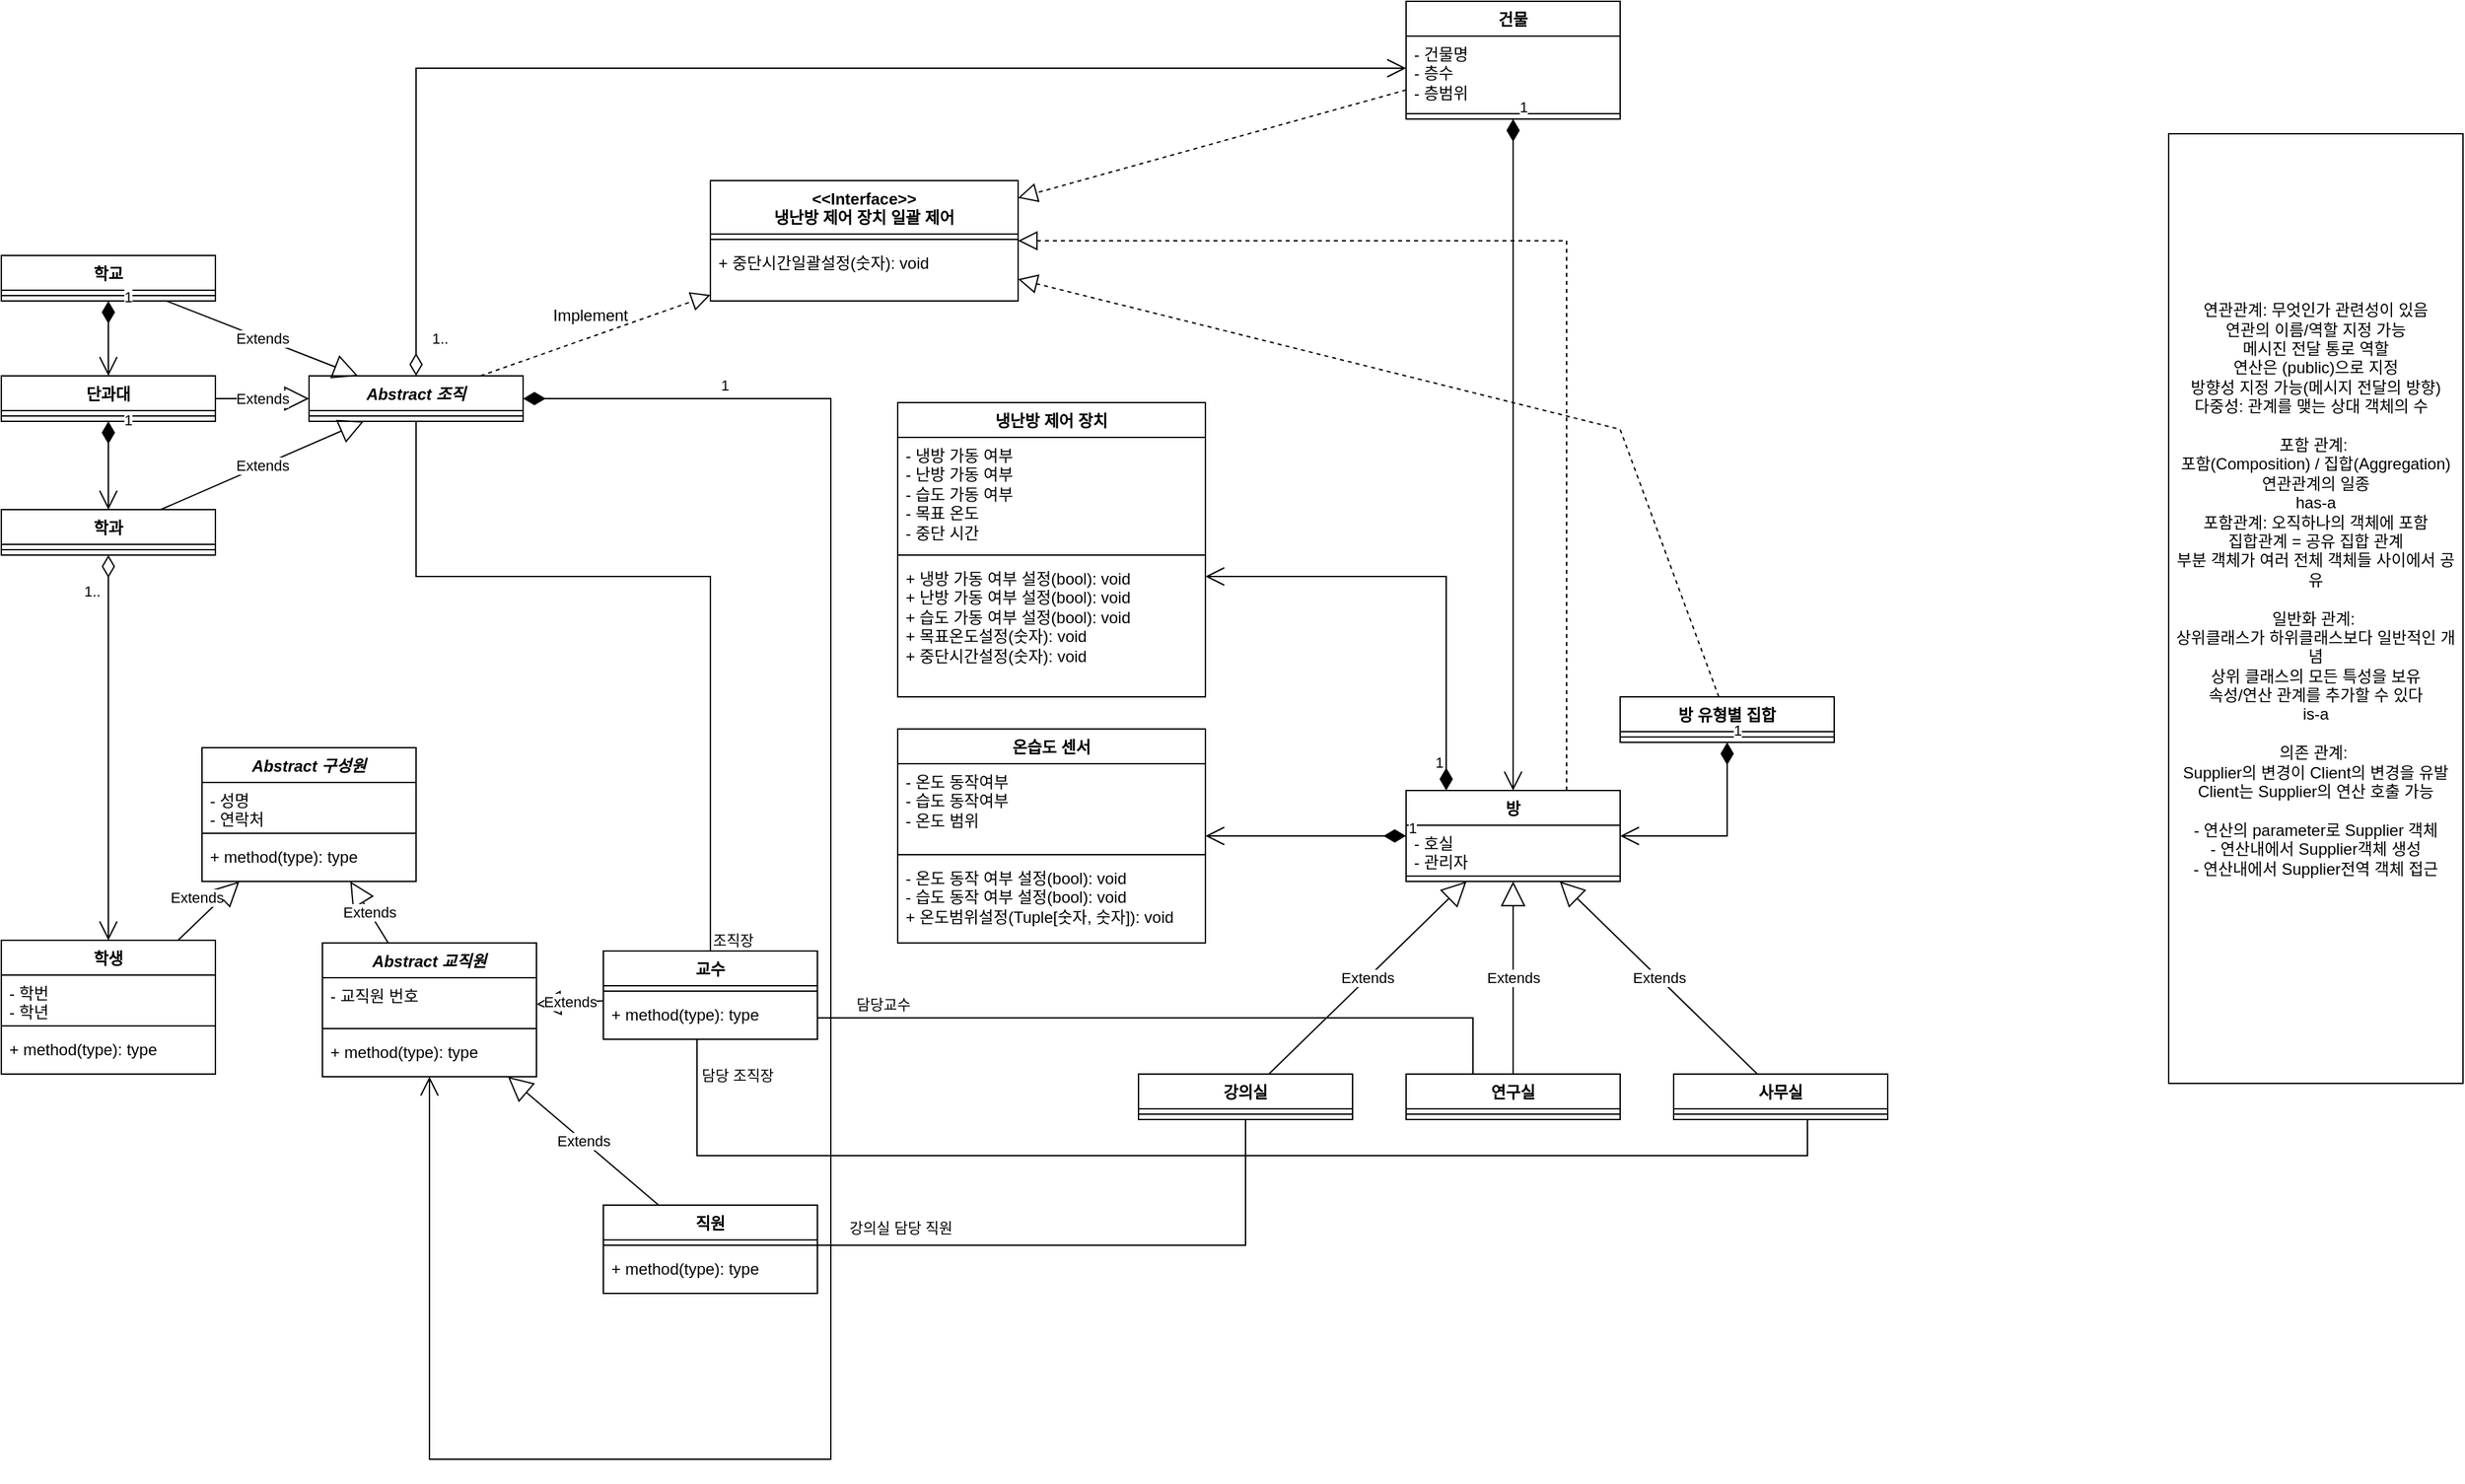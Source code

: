 <mxfile version="24.7.12">
  <diagram id="C5RBs43oDa-KdzZeNtuy" name="Page-1">
    <mxGraphModel dx="3676" dy="2447" grid="1" gridSize="10" guides="1" tooltips="1" connect="1" arrows="1" fold="1" page="1" pageScale="1" pageWidth="827" pageHeight="1169" math="0" shadow="0">
      <root>
        <mxCell id="WIyWlLk6GJQsqaUBKTNV-0" />
        <mxCell id="WIyWlLk6GJQsqaUBKTNV-1" parent="WIyWlLk6GJQsqaUBKTNV-0" />
        <mxCell id="RSaa8mzsgfKORevGykRk-0" value="연관관계: 무엇인가 관련성이 있음&lt;div&gt;연관의 이름/역할 지정 가능&lt;/div&gt;&lt;div&gt;메시진 전달 통로 역할&lt;/div&gt;&lt;div&gt;연산은 (public)으로 지정&lt;/div&gt;&lt;div&gt;방향성 지정 가능(메시지 전달의 방향)&lt;/div&gt;&lt;div&gt;다중성: 관계를 맺는 상대 객체의 수&amp;nbsp;&amp;nbsp;&lt;br&gt;&lt;br&gt;&lt;div&gt;포함 관계:&amp;nbsp;&lt;br&gt;포함(Composition) / 집합(Aggregation)&lt;/div&gt;&lt;div&gt;연관관계의 일종&lt;/div&gt;&lt;div&gt;has-a&lt;/div&gt;&lt;div&gt;포함관계: 오직하나의 객체에 포함&lt;/div&gt;&lt;div&gt;집합관계 = 공유 집합 관계&lt;/div&gt;&lt;div&gt;부분 객체가 여러 전체 객체들 사이에서 공유&lt;/div&gt;&lt;div&gt;&lt;br&gt;&lt;/div&gt;&lt;div&gt;일반화 관계:&amp;nbsp;&lt;/div&gt;&lt;div&gt;상위클래스가 하위클래스보다 일반적인 개념&lt;/div&gt;&lt;div&gt;상위 클래스의 모든 특성을 보유&lt;/div&gt;&lt;div&gt;속성/연산 관계를 추가할 수 있다&lt;/div&gt;&lt;div&gt;is-a&lt;/div&gt;&lt;div&gt;&lt;br&gt;&lt;/div&gt;&lt;div&gt;의존 관계:&amp;nbsp;&lt;/div&gt;&lt;div&gt;Supplier의 변경이 Client의 변경을 유발&lt;/div&gt;&lt;div&gt;Client는 Supplier의 연산 호출 가능&lt;/div&gt;&lt;div&gt;&lt;br&gt;&lt;/div&gt;&lt;div&gt;- 연산의 parameter로 Supplier 객체&lt;/div&gt;&lt;div&gt;- 연산내에서 Supplier객체 생성&lt;/div&gt;&lt;div&gt;- 연산내에서 Supplier전역 객체 접근&lt;/div&gt;&lt;div&gt;&lt;br&gt;&lt;/div&gt;&lt;div&gt;&lt;br&gt;&lt;/div&gt;&lt;/div&gt;" style="rounded=0;whiteSpace=wrap;html=1;" vertex="1" parent="WIyWlLk6GJQsqaUBKTNV-1">
          <mxGeometry x="100" y="39" width="220" height="710" as="geometry" />
        </mxCell>
        <mxCell id="RSaa8mzsgfKORevGykRk-1" value="방" style="swimlane;fontStyle=1;align=center;verticalAlign=top;childLayout=stackLayout;horizontal=1;startSize=26;horizontalStack=0;resizeParent=1;resizeParentMax=0;resizeLast=0;collapsible=1;marginBottom=0;whiteSpace=wrap;html=1;" vertex="1" parent="WIyWlLk6GJQsqaUBKTNV-1">
          <mxGeometry x="-470" y="530" width="160" height="68" as="geometry" />
        </mxCell>
        <mxCell id="RSaa8mzsgfKORevGykRk-2" value="- 호실&lt;br&gt;- 관리자&lt;div&gt;&lt;div&gt;&lt;br&gt;&lt;div&gt;-&lt;/div&gt;&lt;/div&gt;&lt;/div&gt;" style="text;strokeColor=none;fillColor=none;align=left;verticalAlign=top;spacingLeft=4;spacingRight=4;overflow=hidden;rotatable=0;points=[[0,0.5],[1,0.5]];portConstraint=eastwest;whiteSpace=wrap;html=1;" vertex="1" parent="RSaa8mzsgfKORevGykRk-1">
          <mxGeometry y="26" width="160" height="34" as="geometry" />
        </mxCell>
        <mxCell id="RSaa8mzsgfKORevGykRk-3" value="" style="line;strokeWidth=1;fillColor=none;align=left;verticalAlign=middle;spacingTop=-1;spacingLeft=3;spacingRight=3;rotatable=0;labelPosition=right;points=[];portConstraint=eastwest;strokeColor=inherit;" vertex="1" parent="RSaa8mzsgfKORevGykRk-1">
          <mxGeometry y="60" width="160" height="8" as="geometry" />
        </mxCell>
        <mxCell id="RSaa8mzsgfKORevGykRk-6" value="강의실" style="swimlane;fontStyle=1;align=center;verticalAlign=top;childLayout=stackLayout;horizontal=1;startSize=26;horizontalStack=0;resizeParent=1;resizeParentMax=0;resizeLast=0;collapsible=1;marginBottom=0;whiteSpace=wrap;html=1;" vertex="1" parent="WIyWlLk6GJQsqaUBKTNV-1">
          <mxGeometry x="-670" y="742" width="160" height="34" as="geometry" />
        </mxCell>
        <mxCell id="RSaa8mzsgfKORevGykRk-8" value="" style="line;strokeWidth=1;fillColor=none;align=left;verticalAlign=middle;spacingTop=-1;spacingLeft=3;spacingRight=3;rotatable=0;labelPosition=right;points=[];portConstraint=eastwest;strokeColor=inherit;" vertex="1" parent="RSaa8mzsgfKORevGykRk-6">
          <mxGeometry y="26" width="160" height="8" as="geometry" />
        </mxCell>
        <mxCell id="RSaa8mzsgfKORevGykRk-10" value="연구실" style="swimlane;fontStyle=1;align=center;verticalAlign=top;childLayout=stackLayout;horizontal=1;startSize=26;horizontalStack=0;resizeParent=1;resizeParentMax=0;resizeLast=0;collapsible=1;marginBottom=0;whiteSpace=wrap;html=1;" vertex="1" parent="WIyWlLk6GJQsqaUBKTNV-1">
          <mxGeometry x="-470" y="742" width="160" height="34" as="geometry" />
        </mxCell>
        <mxCell id="RSaa8mzsgfKORevGykRk-12" value="" style="line;strokeWidth=1;fillColor=none;align=left;verticalAlign=middle;spacingTop=-1;spacingLeft=3;spacingRight=3;rotatable=0;labelPosition=right;points=[];portConstraint=eastwest;strokeColor=inherit;" vertex="1" parent="RSaa8mzsgfKORevGykRk-10">
          <mxGeometry y="26" width="160" height="8" as="geometry" />
        </mxCell>
        <mxCell id="RSaa8mzsgfKORevGykRk-14" value="사무실" style="swimlane;fontStyle=1;align=center;verticalAlign=top;childLayout=stackLayout;horizontal=1;startSize=26;horizontalStack=0;resizeParent=1;resizeParentMax=0;resizeLast=0;collapsible=1;marginBottom=0;whiteSpace=wrap;html=1;" vertex="1" parent="WIyWlLk6GJQsqaUBKTNV-1">
          <mxGeometry x="-270" y="742" width="160" height="34" as="geometry" />
        </mxCell>
        <mxCell id="RSaa8mzsgfKORevGykRk-16" value="" style="line;strokeWidth=1;fillColor=none;align=left;verticalAlign=middle;spacingTop=-1;spacingLeft=3;spacingRight=3;rotatable=0;labelPosition=right;points=[];portConstraint=eastwest;strokeColor=inherit;" vertex="1" parent="RSaa8mzsgfKORevGykRk-14">
          <mxGeometry y="26" width="160" height="8" as="geometry" />
        </mxCell>
        <mxCell id="RSaa8mzsgfKORevGykRk-19" value="Extends" style="endArrow=block;endSize=16;endFill=0;html=1;rounded=0;" edge="1" parent="WIyWlLk6GJQsqaUBKTNV-1" source="RSaa8mzsgfKORevGykRk-6" target="RSaa8mzsgfKORevGykRk-1">
          <mxGeometry width="160" relative="1" as="geometry">
            <mxPoint x="-390" y="802" as="sourcePoint" />
            <mxPoint x="-230" y="802" as="targetPoint" />
          </mxGeometry>
        </mxCell>
        <mxCell id="RSaa8mzsgfKORevGykRk-20" value="Extends" style="endArrow=block;endSize=16;endFill=0;html=1;rounded=0;" edge="1" parent="WIyWlLk6GJQsqaUBKTNV-1" source="RSaa8mzsgfKORevGykRk-10" target="RSaa8mzsgfKORevGykRk-1">
          <mxGeometry width="160" relative="1" as="geometry">
            <mxPoint x="-533" y="752" as="sourcePoint" />
            <mxPoint x="-310" y="682" as="targetPoint" />
          </mxGeometry>
        </mxCell>
        <mxCell id="RSaa8mzsgfKORevGykRk-21" value="Extends" style="endArrow=block;endSize=16;endFill=0;html=1;rounded=0;" edge="1" parent="WIyWlLk6GJQsqaUBKTNV-1" source="RSaa8mzsgfKORevGykRk-14" target="RSaa8mzsgfKORevGykRk-1">
          <mxGeometry width="160" relative="1" as="geometry">
            <mxPoint x="-230" y="742" as="sourcePoint" />
            <mxPoint x="-230" y="630" as="targetPoint" />
          </mxGeometry>
        </mxCell>
        <mxCell id="RSaa8mzsgfKORevGykRk-22" value="&lt;i&gt;Abstract 조직&lt;/i&gt;" style="swimlane;fontStyle=1;align=center;verticalAlign=top;childLayout=stackLayout;horizontal=1;startSize=26;horizontalStack=0;resizeParent=1;resizeParentMax=0;resizeLast=0;collapsible=1;marginBottom=0;whiteSpace=wrap;html=1;" vertex="1" parent="WIyWlLk6GJQsqaUBKTNV-1">
          <mxGeometry x="-1290" y="220" width="160" height="34" as="geometry" />
        </mxCell>
        <mxCell id="RSaa8mzsgfKORevGykRk-24" value="" style="line;strokeWidth=1;fillColor=none;align=left;verticalAlign=middle;spacingTop=-1;spacingLeft=3;spacingRight=3;rotatable=0;labelPosition=right;points=[];portConstraint=eastwest;strokeColor=inherit;" vertex="1" parent="RSaa8mzsgfKORevGykRk-22">
          <mxGeometry y="26" width="160" height="8" as="geometry" />
        </mxCell>
        <mxCell id="RSaa8mzsgfKORevGykRk-26" value="학교" style="swimlane;fontStyle=1;align=center;verticalAlign=top;childLayout=stackLayout;horizontal=1;startSize=26;horizontalStack=0;resizeParent=1;resizeParentMax=0;resizeLast=0;collapsible=1;marginBottom=0;whiteSpace=wrap;html=1;" vertex="1" parent="WIyWlLk6GJQsqaUBKTNV-1">
          <mxGeometry x="-1520" y="130" width="160" height="34" as="geometry" />
        </mxCell>
        <mxCell id="RSaa8mzsgfKORevGykRk-28" value="" style="line;strokeWidth=1;fillColor=none;align=left;verticalAlign=middle;spacingTop=-1;spacingLeft=3;spacingRight=3;rotatable=0;labelPosition=right;points=[];portConstraint=eastwest;strokeColor=inherit;" vertex="1" parent="RSaa8mzsgfKORevGykRk-26">
          <mxGeometry y="26" width="160" height="8" as="geometry" />
        </mxCell>
        <mxCell id="RSaa8mzsgfKORevGykRk-30" value="단과대" style="swimlane;fontStyle=1;align=center;verticalAlign=top;childLayout=stackLayout;horizontal=1;startSize=26;horizontalStack=0;resizeParent=1;resizeParentMax=0;resizeLast=0;collapsible=1;marginBottom=0;whiteSpace=wrap;html=1;" vertex="1" parent="WIyWlLk6GJQsqaUBKTNV-1">
          <mxGeometry x="-1520" y="220" width="160" height="34" as="geometry" />
        </mxCell>
        <mxCell id="RSaa8mzsgfKORevGykRk-32" value="" style="line;strokeWidth=1;fillColor=none;align=left;verticalAlign=middle;spacingTop=-1;spacingLeft=3;spacingRight=3;rotatable=0;labelPosition=right;points=[];portConstraint=eastwest;strokeColor=inherit;" vertex="1" parent="RSaa8mzsgfKORevGykRk-30">
          <mxGeometry y="26" width="160" height="8" as="geometry" />
        </mxCell>
        <mxCell id="RSaa8mzsgfKORevGykRk-35" value="Extends" style="endArrow=block;endSize=16;endFill=0;html=1;rounded=0;" edge="1" source="RSaa8mzsgfKORevGykRk-36" parent="WIyWlLk6GJQsqaUBKTNV-1" target="RSaa8mzsgfKORevGykRk-22">
          <mxGeometry width="160" relative="1" as="geometry">
            <mxPoint x="-1294" y="732" as="sourcePoint" />
            <mxPoint x="-1440" y="500" as="targetPoint" />
            <mxPoint as="offset" />
          </mxGeometry>
        </mxCell>
        <mxCell id="RSaa8mzsgfKORevGykRk-36" value="학과" style="swimlane;fontStyle=1;align=center;verticalAlign=top;childLayout=stackLayout;horizontal=1;startSize=26;horizontalStack=0;resizeParent=1;resizeParentMax=0;resizeLast=0;collapsible=1;marginBottom=0;whiteSpace=wrap;html=1;" vertex="1" parent="WIyWlLk6GJQsqaUBKTNV-1">
          <mxGeometry x="-1520" y="320" width="160" height="34" as="geometry" />
        </mxCell>
        <mxCell id="RSaa8mzsgfKORevGykRk-38" value="" style="line;strokeWidth=1;fillColor=none;align=left;verticalAlign=middle;spacingTop=-1;spacingLeft=3;spacingRight=3;rotatable=0;labelPosition=right;points=[];portConstraint=eastwest;strokeColor=inherit;" vertex="1" parent="RSaa8mzsgfKORevGykRk-36">
          <mxGeometry y="26" width="160" height="8" as="geometry" />
        </mxCell>
        <mxCell id="RSaa8mzsgfKORevGykRk-40" value="Extends" style="endArrow=block;endSize=16;endFill=0;html=1;rounded=0;" edge="1" parent="WIyWlLk6GJQsqaUBKTNV-1" source="RSaa8mzsgfKORevGykRk-30" target="RSaa8mzsgfKORevGykRk-22">
          <mxGeometry width="160" relative="1" as="geometry">
            <mxPoint x="-1439.92" y="578" as="sourcePoint" />
            <mxPoint x="-1261.92" y="330" as="targetPoint" />
            <mxPoint as="offset" />
          </mxGeometry>
        </mxCell>
        <mxCell id="RSaa8mzsgfKORevGykRk-41" value="Extends" style="endArrow=block;endSize=16;endFill=0;html=1;rounded=0;" edge="1" parent="WIyWlLk6GJQsqaUBKTNV-1" source="RSaa8mzsgfKORevGykRk-26" target="RSaa8mzsgfKORevGykRk-22">
          <mxGeometry width="160" relative="1" as="geometry">
            <mxPoint x="-1366" y="298" as="sourcePoint" />
            <mxPoint x="-1264" y="230" as="targetPoint" />
            <mxPoint as="offset" />
          </mxGeometry>
        </mxCell>
        <mxCell id="RSaa8mzsgfKORevGykRk-42" value="1" style="endArrow=open;html=1;endSize=12;startArrow=diamondThin;startSize=14;startFill=1;edgeStyle=orthogonalEdgeStyle;align=left;verticalAlign=bottom;rounded=0;" edge="1" parent="WIyWlLk6GJQsqaUBKTNV-1" source="RSaa8mzsgfKORevGykRk-26" target="RSaa8mzsgfKORevGykRk-30">
          <mxGeometry x="-0.778" y="10" relative="1" as="geometry">
            <mxPoint x="-1270" y="510" as="sourcePoint" />
            <mxPoint x="-1110" y="510" as="targetPoint" />
            <mxPoint as="offset" />
          </mxGeometry>
        </mxCell>
        <mxCell id="RSaa8mzsgfKORevGykRk-44" value="1" style="endArrow=open;html=1;endSize=12;startArrow=diamondThin;startSize=14;startFill=1;edgeStyle=orthogonalEdgeStyle;align=left;verticalAlign=bottom;rounded=0;" edge="1" parent="WIyWlLk6GJQsqaUBKTNV-1" source="RSaa8mzsgfKORevGykRk-30" target="RSaa8mzsgfKORevGykRk-36">
          <mxGeometry x="-0.753" y="10" relative="1" as="geometry">
            <mxPoint x="-1440" y="500" as="sourcePoint" />
            <mxPoint x="-1440" y="578" as="targetPoint" />
            <mxPoint as="offset" />
          </mxGeometry>
        </mxCell>
        <mxCell id="RSaa8mzsgfKORevGykRk-45" value="&lt;i&gt;Abstract 구성원&lt;/i&gt;" style="swimlane;fontStyle=1;align=center;verticalAlign=top;childLayout=stackLayout;horizontal=1;startSize=26;horizontalStack=0;resizeParent=1;resizeParentMax=0;resizeLast=0;collapsible=1;marginBottom=0;whiteSpace=wrap;html=1;" vertex="1" parent="WIyWlLk6GJQsqaUBKTNV-1">
          <mxGeometry x="-1370" y="498" width="160" height="100" as="geometry" />
        </mxCell>
        <mxCell id="RSaa8mzsgfKORevGykRk-46" value="- 성명&lt;div&gt;- 연락처&lt;/div&gt;" style="text;strokeColor=none;fillColor=none;align=left;verticalAlign=top;spacingLeft=4;spacingRight=4;overflow=hidden;rotatable=0;points=[[0,0.5],[1,0.5]];portConstraint=eastwest;whiteSpace=wrap;html=1;" vertex="1" parent="RSaa8mzsgfKORevGykRk-45">
          <mxGeometry y="26" width="160" height="34" as="geometry" />
        </mxCell>
        <mxCell id="RSaa8mzsgfKORevGykRk-47" value="" style="line;strokeWidth=1;fillColor=none;align=left;verticalAlign=middle;spacingTop=-1;spacingLeft=3;spacingRight=3;rotatable=0;labelPosition=right;points=[];portConstraint=eastwest;strokeColor=inherit;" vertex="1" parent="RSaa8mzsgfKORevGykRk-45">
          <mxGeometry y="60" width="160" height="8" as="geometry" />
        </mxCell>
        <mxCell id="RSaa8mzsgfKORevGykRk-48" value="+ method(type): type" style="text;strokeColor=none;fillColor=none;align=left;verticalAlign=top;spacingLeft=4;spacingRight=4;overflow=hidden;rotatable=0;points=[[0,0.5],[1,0.5]];portConstraint=eastwest;whiteSpace=wrap;html=1;" vertex="1" parent="RSaa8mzsgfKORevGykRk-45">
          <mxGeometry y="68" width="160" height="32" as="geometry" />
        </mxCell>
        <mxCell id="RSaa8mzsgfKORevGykRk-49" value="학생" style="swimlane;fontStyle=1;align=center;verticalAlign=top;childLayout=stackLayout;horizontal=1;startSize=26;horizontalStack=0;resizeParent=1;resizeParentMax=0;resizeLast=0;collapsible=1;marginBottom=0;whiteSpace=wrap;html=1;" vertex="1" parent="WIyWlLk6GJQsqaUBKTNV-1">
          <mxGeometry x="-1520" y="642" width="160" height="100" as="geometry" />
        </mxCell>
        <mxCell id="RSaa8mzsgfKORevGykRk-50" value="- 학번&lt;br&gt;- 학년&lt;div&gt;&lt;div&gt;&lt;br&gt;&lt;div&gt;-&lt;/div&gt;&lt;/div&gt;&lt;/div&gt;" style="text;strokeColor=none;fillColor=none;align=left;verticalAlign=top;spacingLeft=4;spacingRight=4;overflow=hidden;rotatable=0;points=[[0,0.5],[1,0.5]];portConstraint=eastwest;whiteSpace=wrap;html=1;" vertex="1" parent="RSaa8mzsgfKORevGykRk-49">
          <mxGeometry y="26" width="160" height="34" as="geometry" />
        </mxCell>
        <mxCell id="RSaa8mzsgfKORevGykRk-51" value="" style="line;strokeWidth=1;fillColor=none;align=left;verticalAlign=middle;spacingTop=-1;spacingLeft=3;spacingRight=3;rotatable=0;labelPosition=right;points=[];portConstraint=eastwest;strokeColor=inherit;" vertex="1" parent="RSaa8mzsgfKORevGykRk-49">
          <mxGeometry y="60" width="160" height="8" as="geometry" />
        </mxCell>
        <mxCell id="RSaa8mzsgfKORevGykRk-52" value="+ method(type): type" style="text;strokeColor=none;fillColor=none;align=left;verticalAlign=top;spacingLeft=4;spacingRight=4;overflow=hidden;rotatable=0;points=[[0,0.5],[1,0.5]];portConstraint=eastwest;whiteSpace=wrap;html=1;" vertex="1" parent="RSaa8mzsgfKORevGykRk-49">
          <mxGeometry y="68" width="160" height="32" as="geometry" />
        </mxCell>
        <mxCell id="RSaa8mzsgfKORevGykRk-53" value="&lt;i&gt;Abstract 교직원&lt;/i&gt;" style="swimlane;fontStyle=1;align=center;verticalAlign=top;childLayout=stackLayout;horizontal=1;startSize=26;horizontalStack=0;resizeParent=1;resizeParentMax=0;resizeLast=0;collapsible=1;marginBottom=0;whiteSpace=wrap;html=1;" vertex="1" parent="WIyWlLk6GJQsqaUBKTNV-1">
          <mxGeometry x="-1280" y="644" width="160" height="100" as="geometry" />
        </mxCell>
        <mxCell id="RSaa8mzsgfKORevGykRk-54" value="- 교직원 번호" style="text;strokeColor=none;fillColor=none;align=left;verticalAlign=top;spacingLeft=4;spacingRight=4;overflow=hidden;rotatable=0;points=[[0,0.5],[1,0.5]];portConstraint=eastwest;whiteSpace=wrap;html=1;" vertex="1" parent="RSaa8mzsgfKORevGykRk-53">
          <mxGeometry y="26" width="160" height="34" as="geometry" />
        </mxCell>
        <mxCell id="RSaa8mzsgfKORevGykRk-55" value="" style="line;strokeWidth=1;fillColor=none;align=left;verticalAlign=middle;spacingTop=-1;spacingLeft=3;spacingRight=3;rotatable=0;labelPosition=right;points=[];portConstraint=eastwest;strokeColor=inherit;" vertex="1" parent="RSaa8mzsgfKORevGykRk-53">
          <mxGeometry y="60" width="160" height="8" as="geometry" />
        </mxCell>
        <mxCell id="RSaa8mzsgfKORevGykRk-56" value="+ method(type): type" style="text;strokeColor=none;fillColor=none;align=left;verticalAlign=top;spacingLeft=4;spacingRight=4;overflow=hidden;rotatable=0;points=[[0,0.5],[1,0.5]];portConstraint=eastwest;whiteSpace=wrap;html=1;" vertex="1" parent="RSaa8mzsgfKORevGykRk-53">
          <mxGeometry y="68" width="160" height="32" as="geometry" />
        </mxCell>
        <mxCell id="RSaa8mzsgfKORevGykRk-57" value="Extends" style="endArrow=block;endSize=16;endFill=0;html=1;rounded=0;" edge="1" source="RSaa8mzsgfKORevGykRk-64" target="RSaa8mzsgfKORevGykRk-53" parent="WIyWlLk6GJQsqaUBKTNV-1">
          <mxGeometry width="160" relative="1" as="geometry">
            <mxPoint x="-1200" y="882.859" as="sourcePoint" />
            <mxPoint x="-1080" y="870.001" as="targetPoint" />
            <mxPoint as="offset" />
          </mxGeometry>
        </mxCell>
        <mxCell id="RSaa8mzsgfKORevGykRk-58" value="Extends" style="endArrow=block;endSize=16;endFill=0;html=1;rounded=0;" edge="1" source="RSaa8mzsgfKORevGykRk-49" target="RSaa8mzsgfKORevGykRk-45" parent="WIyWlLk6GJQsqaUBKTNV-1">
          <mxGeometry x="0.014" y="13" width="160" relative="1" as="geometry">
            <mxPoint x="-1176" y="798" as="sourcePoint" />
            <mxPoint x="-1074" y="730" as="targetPoint" />
            <Array as="points" />
            <mxPoint as="offset" />
          </mxGeometry>
        </mxCell>
        <mxCell id="RSaa8mzsgfKORevGykRk-60" value="교수" style="swimlane;fontStyle=1;align=center;verticalAlign=top;childLayout=stackLayout;horizontal=1;startSize=26;horizontalStack=0;resizeParent=1;resizeParentMax=0;resizeLast=0;collapsible=1;marginBottom=0;whiteSpace=wrap;html=1;" vertex="1" parent="WIyWlLk6GJQsqaUBKTNV-1">
          <mxGeometry x="-1070" y="650" width="160" height="66" as="geometry" />
        </mxCell>
        <mxCell id="RSaa8mzsgfKORevGykRk-62" value="" style="line;strokeWidth=1;fillColor=none;align=left;verticalAlign=middle;spacingTop=-1;spacingLeft=3;spacingRight=3;rotatable=0;labelPosition=right;points=[];portConstraint=eastwest;strokeColor=inherit;" vertex="1" parent="RSaa8mzsgfKORevGykRk-60">
          <mxGeometry y="26" width="160" height="8" as="geometry" />
        </mxCell>
        <mxCell id="RSaa8mzsgfKORevGykRk-63" value="+ method(type): type" style="text;strokeColor=none;fillColor=none;align=left;verticalAlign=top;spacingLeft=4;spacingRight=4;overflow=hidden;rotatable=0;points=[[0,0.5],[1,0.5]];portConstraint=eastwest;whiteSpace=wrap;html=1;" vertex="1" parent="RSaa8mzsgfKORevGykRk-60">
          <mxGeometry y="34" width="160" height="32" as="geometry" />
        </mxCell>
        <mxCell id="RSaa8mzsgfKORevGykRk-64" value="직원" style="swimlane;fontStyle=1;align=center;verticalAlign=top;childLayout=stackLayout;horizontal=1;startSize=26;horizontalStack=0;resizeParent=1;resizeParentMax=0;resizeLast=0;collapsible=1;marginBottom=0;whiteSpace=wrap;html=1;" vertex="1" parent="WIyWlLk6GJQsqaUBKTNV-1">
          <mxGeometry x="-1070" y="840" width="160" height="66" as="geometry" />
        </mxCell>
        <mxCell id="RSaa8mzsgfKORevGykRk-66" value="" style="line;strokeWidth=1;fillColor=none;align=left;verticalAlign=middle;spacingTop=-1;spacingLeft=3;spacingRight=3;rotatable=0;labelPosition=right;points=[];portConstraint=eastwest;strokeColor=inherit;" vertex="1" parent="RSaa8mzsgfKORevGykRk-64">
          <mxGeometry y="26" width="160" height="8" as="geometry" />
        </mxCell>
        <mxCell id="RSaa8mzsgfKORevGykRk-67" value="+ method(type): type" style="text;strokeColor=none;fillColor=none;align=left;verticalAlign=top;spacingLeft=4;spacingRight=4;overflow=hidden;rotatable=0;points=[[0,0.5],[1,0.5]];portConstraint=eastwest;whiteSpace=wrap;html=1;" vertex="1" parent="RSaa8mzsgfKORevGykRk-64">
          <mxGeometry y="34" width="160" height="32" as="geometry" />
        </mxCell>
        <mxCell id="RSaa8mzsgfKORevGykRk-68" value="Extends" style="endArrow=block;endSize=16;endFill=0;html=1;rounded=0;" edge="1" parent="WIyWlLk6GJQsqaUBKTNV-1" source="RSaa8mzsgfKORevGykRk-60" target="RSaa8mzsgfKORevGykRk-53">
          <mxGeometry width="160" relative="1" as="geometry">
            <mxPoint x="-1344.5" y="920" as="sourcePoint" />
            <mxPoint x="-1389.5" y="860" as="targetPoint" />
            <mxPoint as="offset" />
          </mxGeometry>
        </mxCell>
        <mxCell id="RSaa8mzsgfKORevGykRk-69" value="Extends" style="endArrow=block;endSize=16;endFill=0;html=1;rounded=0;" edge="1" parent="WIyWlLk6GJQsqaUBKTNV-1" source="RSaa8mzsgfKORevGykRk-53" target="RSaa8mzsgfKORevGykRk-45">
          <mxGeometry width="160" relative="1" as="geometry">
            <mxPoint x="-1480" y="711" as="sourcePoint" />
            <mxPoint x="-1010" y="700" as="targetPoint" />
            <Array as="points" />
            <mxPoint as="offset" />
          </mxGeometry>
        </mxCell>
        <mxCell id="RSaa8mzsgfKORevGykRk-71" value="1" style="endArrow=open;html=1;endSize=12;startArrow=diamondThin;startSize=14;startFill=1;edgeStyle=orthogonalEdgeStyle;align=left;verticalAlign=bottom;rounded=0;" edge="1" parent="WIyWlLk6GJQsqaUBKTNV-1" source="RSaa8mzsgfKORevGykRk-22" target="RSaa8mzsgfKORevGykRk-53">
          <mxGeometry x="-0.819" y="1" relative="1" as="geometry">
            <mxPoint x="-1160.997" y="254" as="sourcePoint" />
            <mxPoint x="-1250.997" y="394" as="targetPoint" />
            <Array as="points">
              <mxPoint x="-900" y="237" />
              <mxPoint x="-900" y="1030" />
            </Array>
            <mxPoint as="offset" />
          </mxGeometry>
        </mxCell>
        <mxCell id="RSaa8mzsgfKORevGykRk-72" value="건물" style="swimlane;fontStyle=1;align=center;verticalAlign=top;childLayout=stackLayout;horizontal=1;startSize=26;horizontalStack=0;resizeParent=1;resizeParentMax=0;resizeLast=0;collapsible=1;marginBottom=0;whiteSpace=wrap;html=1;" vertex="1" parent="WIyWlLk6GJQsqaUBKTNV-1">
          <mxGeometry x="-470" y="-60" width="160" height="88" as="geometry" />
        </mxCell>
        <mxCell id="RSaa8mzsgfKORevGykRk-73" value="- 건물명&lt;div&gt;- 층수&lt;/div&gt;&lt;div&gt;- 층범위&lt;/div&gt;" style="text;strokeColor=none;fillColor=none;align=left;verticalAlign=top;spacingLeft=4;spacingRight=4;overflow=hidden;rotatable=0;points=[[0,0.5],[1,0.5]];portConstraint=eastwest;whiteSpace=wrap;html=1;" vertex="1" parent="RSaa8mzsgfKORevGykRk-72">
          <mxGeometry y="26" width="160" height="54" as="geometry" />
        </mxCell>
        <mxCell id="RSaa8mzsgfKORevGykRk-74" value="" style="line;strokeWidth=1;fillColor=none;align=left;verticalAlign=middle;spacingTop=-1;spacingLeft=3;spacingRight=3;rotatable=0;labelPosition=right;points=[];portConstraint=eastwest;strokeColor=inherit;" vertex="1" parent="RSaa8mzsgfKORevGykRk-72">
          <mxGeometry y="80" width="160" height="8" as="geometry" />
        </mxCell>
        <mxCell id="RSaa8mzsgfKORevGykRk-76" value="1" style="endArrow=open;html=1;endSize=12;startArrow=diamondThin;startSize=14;startFill=1;edgeStyle=orthogonalEdgeStyle;align=left;verticalAlign=bottom;rounded=0;" edge="1" parent="WIyWlLk6GJQsqaUBKTNV-1" source="RSaa8mzsgfKORevGykRk-72" target="RSaa8mzsgfKORevGykRk-1">
          <mxGeometry x="-1" y="3" relative="1" as="geometry">
            <mxPoint x="-780" y="120" as="sourcePoint" />
            <mxPoint x="-620" y="120" as="targetPoint" />
          </mxGeometry>
        </mxCell>
        <mxCell id="RSaa8mzsgfKORevGykRk-77" value="1.." style="endArrow=open;html=1;endSize=12;startArrow=diamondThin;startSize=14;startFill=0;edgeStyle=orthogonalEdgeStyle;align=left;verticalAlign=bottom;rounded=0;" edge="1" parent="WIyWlLk6GJQsqaUBKTNV-1" source="RSaa8mzsgfKORevGykRk-36" target="RSaa8mzsgfKORevGykRk-49">
          <mxGeometry x="-0.754" y="-20" relative="1" as="geometry">
            <mxPoint x="-1590" y="650" as="sourcePoint" />
            <mxPoint x="-1550" y="742" as="targetPoint" />
            <Array as="points">
              <mxPoint x="-1480" y="740" />
              <mxPoint x="-1480" y="740" />
            </Array>
            <mxPoint as="offset" />
          </mxGeometry>
        </mxCell>
        <mxCell id="RSaa8mzsgfKORevGykRk-78" value="온습도 센서" style="swimlane;fontStyle=1;align=center;verticalAlign=top;childLayout=stackLayout;horizontal=1;startSize=26;horizontalStack=0;resizeParent=1;resizeParentMax=0;resizeLast=0;collapsible=1;marginBottom=0;whiteSpace=wrap;html=1;" vertex="1" parent="WIyWlLk6GJQsqaUBKTNV-1">
          <mxGeometry x="-850" y="484" width="230" height="160" as="geometry" />
        </mxCell>
        <mxCell id="RSaa8mzsgfKORevGykRk-79" value="&lt;div&gt;- 온도 동작여부&lt;/div&gt;&lt;div&gt;- 습도 동작여부&lt;/div&gt;&lt;div&gt;- 온도 범위&lt;/div&gt;&lt;div&gt;&lt;br&gt;&lt;/div&gt;" style="text;strokeColor=none;fillColor=none;align=left;verticalAlign=top;spacingLeft=4;spacingRight=4;overflow=hidden;rotatable=0;points=[[0,0.5],[1,0.5]];portConstraint=eastwest;whiteSpace=wrap;html=1;" vertex="1" parent="RSaa8mzsgfKORevGykRk-78">
          <mxGeometry y="26" width="230" height="64" as="geometry" />
        </mxCell>
        <mxCell id="RSaa8mzsgfKORevGykRk-80" value="" style="line;strokeWidth=1;fillColor=none;align=left;verticalAlign=middle;spacingTop=-1;spacingLeft=3;spacingRight=3;rotatable=0;labelPosition=right;points=[];portConstraint=eastwest;strokeColor=inherit;" vertex="1" parent="RSaa8mzsgfKORevGykRk-78">
          <mxGeometry y="90" width="230" height="8" as="geometry" />
        </mxCell>
        <mxCell id="RSaa8mzsgfKORevGykRk-81" value="&lt;div&gt;- 온도 동작 여부 설정(bool): void&lt;/div&gt;&lt;div&gt;- 습도 동작 여부 설정(bool): void&lt;/div&gt;+ 온도범위설정(Tuple[숫자, 숫자]): void&lt;div&gt;&lt;br&gt;&lt;/div&gt;" style="text;strokeColor=none;fillColor=none;align=left;verticalAlign=top;spacingLeft=4;spacingRight=4;overflow=hidden;rotatable=0;points=[[0,0.5],[1,0.5]];portConstraint=eastwest;whiteSpace=wrap;html=1;" vertex="1" parent="RSaa8mzsgfKORevGykRk-78">
          <mxGeometry y="98" width="230" height="62" as="geometry" />
        </mxCell>
        <mxCell id="RSaa8mzsgfKORevGykRk-82" value="냉난방 제어 장치" style="swimlane;fontStyle=1;align=center;verticalAlign=top;childLayout=stackLayout;horizontal=1;startSize=26;horizontalStack=0;resizeParent=1;resizeParentMax=0;resizeLast=0;collapsible=1;marginBottom=0;whiteSpace=wrap;html=1;" vertex="1" parent="WIyWlLk6GJQsqaUBKTNV-1">
          <mxGeometry x="-850" y="240" width="230" height="220" as="geometry" />
        </mxCell>
        <mxCell id="RSaa8mzsgfKORevGykRk-83" value="&lt;div&gt;- 냉방 가동 여부&lt;/div&gt;&lt;div&gt;- 난방 가동 여부&lt;/div&gt;&lt;div&gt;- 습도 가동 여부&lt;/div&gt;&lt;div&gt;- 목표 온도&lt;/div&gt;&lt;div&gt;- 중단 시간&lt;/div&gt;" style="text;strokeColor=none;fillColor=none;align=left;verticalAlign=top;spacingLeft=4;spacingRight=4;overflow=hidden;rotatable=0;points=[[0,0.5],[1,0.5]];portConstraint=eastwest;whiteSpace=wrap;html=1;" vertex="1" parent="RSaa8mzsgfKORevGykRk-82">
          <mxGeometry y="26" width="230" height="84" as="geometry" />
        </mxCell>
        <mxCell id="RSaa8mzsgfKORevGykRk-84" value="" style="line;strokeWidth=1;fillColor=none;align=left;verticalAlign=middle;spacingTop=-1;spacingLeft=3;spacingRight=3;rotatable=0;labelPosition=right;points=[];portConstraint=eastwest;strokeColor=inherit;" vertex="1" parent="RSaa8mzsgfKORevGykRk-82">
          <mxGeometry y="110" width="230" height="8" as="geometry" />
        </mxCell>
        <mxCell id="RSaa8mzsgfKORevGykRk-85" value="&lt;div&gt;+ 냉방 가동 여부 설정(bool): void&lt;/div&gt;&lt;div&gt;+ 난방 가동 여부 설정(bool): void&lt;/div&gt;&lt;div&gt;+ 습도 가동 여부 설정(bool): void&lt;br&gt;&lt;/div&gt;&lt;div&gt;+ 목표온도설정(숫자): void&lt;br&gt;&lt;/div&gt;&lt;div&gt;+ 중단시간설정(숫자): void&lt;/div&gt;" style="text;strokeColor=none;fillColor=none;align=left;verticalAlign=top;spacingLeft=4;spacingRight=4;overflow=hidden;rotatable=0;points=[[0,0.5],[1,0.5]];portConstraint=eastwest;whiteSpace=wrap;html=1;" vertex="1" parent="RSaa8mzsgfKORevGykRk-82">
          <mxGeometry y="118" width="230" height="102" as="geometry" />
        </mxCell>
        <mxCell id="RSaa8mzsgfKORevGykRk-88" value="1" style="endArrow=open;html=1;endSize=12;startArrow=diamondThin;startSize=14;startFill=1;edgeStyle=orthogonalEdgeStyle;align=left;verticalAlign=bottom;rounded=0;" edge="1" parent="WIyWlLk6GJQsqaUBKTNV-1" source="RSaa8mzsgfKORevGykRk-1" target="RSaa8mzsgfKORevGykRk-78">
          <mxGeometry x="-1" y="3" relative="1" as="geometry">
            <mxPoint x="-470" y="606" as="sourcePoint" />
            <mxPoint x="-635.0" y="552" as="targetPoint" />
          </mxGeometry>
        </mxCell>
        <mxCell id="RSaa8mzsgfKORevGykRk-89" value="1" style="endArrow=open;html=1;endSize=12;startArrow=diamondThin;startSize=14;startFill=1;edgeStyle=orthogonalEdgeStyle;align=left;verticalAlign=bottom;rounded=0;" edge="1" parent="WIyWlLk6GJQsqaUBKTNV-1" target="RSaa8mzsgfKORevGykRk-82">
          <mxGeometry x="-0.927" y="10" relative="1" as="geometry">
            <mxPoint x="-440" y="530" as="sourcePoint" />
            <mxPoint x="-620" y="181" as="targetPoint" />
            <Array as="points">
              <mxPoint x="-440" y="370" />
            </Array>
            <mxPoint as="offset" />
          </mxGeometry>
        </mxCell>
        <mxCell id="RSaa8mzsgfKORevGykRk-90" value="1.." style="endArrow=open;html=1;endSize=12;startArrow=diamondThin;startSize=14;startFill=0;edgeStyle=orthogonalEdgeStyle;align=left;verticalAlign=bottom;rounded=0;" edge="1" parent="WIyWlLk6GJQsqaUBKTNV-1" source="RSaa8mzsgfKORevGykRk-22" target="RSaa8mzsgfKORevGykRk-72">
          <mxGeometry x="-0.96" y="-10" relative="1" as="geometry">
            <mxPoint x="-980" y="180" as="sourcePoint" />
            <mxPoint x="-820" y="180" as="targetPoint" />
            <Array as="points">
              <mxPoint x="-1210" y="-10" />
            </Array>
            <mxPoint as="offset" />
          </mxGeometry>
        </mxCell>
        <mxCell id="RSaa8mzsgfKORevGykRk-96" value="&amp;lt;&amp;lt;Interface&amp;gt;&amp;gt;&lt;div&gt;냉난방 제어 장치 일괄 제어&lt;/div&gt;" style="swimlane;fontStyle=1;align=center;verticalAlign=top;childLayout=stackLayout;horizontal=1;startSize=40;horizontalStack=0;resizeParent=1;resizeParentMax=0;resizeLast=0;collapsible=1;marginBottom=0;whiteSpace=wrap;html=1;" vertex="1" parent="WIyWlLk6GJQsqaUBKTNV-1">
          <mxGeometry x="-990" y="74" width="230" height="90" as="geometry" />
        </mxCell>
        <mxCell id="RSaa8mzsgfKORevGykRk-98" value="" style="line;strokeWidth=1;fillColor=none;align=left;verticalAlign=middle;spacingTop=-1;spacingLeft=3;spacingRight=3;rotatable=0;labelPosition=right;points=[];portConstraint=eastwest;strokeColor=inherit;" vertex="1" parent="RSaa8mzsgfKORevGykRk-96">
          <mxGeometry y="40" width="230" height="8" as="geometry" />
        </mxCell>
        <mxCell id="RSaa8mzsgfKORevGykRk-99" value="&lt;div&gt;&lt;span style=&quot;background-color: initial;&quot;&gt;+ 중단시간일괄설정(숫자): void&lt;/span&gt;&lt;br&gt;&lt;/div&gt;" style="text;strokeColor=none;fillColor=none;align=left;verticalAlign=top;spacingLeft=4;spacingRight=4;overflow=hidden;rotatable=0;points=[[0,0.5],[1,0.5]];portConstraint=eastwest;whiteSpace=wrap;html=1;" vertex="1" parent="RSaa8mzsgfKORevGykRk-96">
          <mxGeometry y="48" width="230" height="42" as="geometry" />
        </mxCell>
        <mxCell id="RSaa8mzsgfKORevGykRk-100" value="" style="endArrow=block;dashed=1;endFill=0;endSize=12;html=1;rounded=0;" edge="1" parent="WIyWlLk6GJQsqaUBKTNV-1" source="RSaa8mzsgfKORevGykRk-22" target="RSaa8mzsgfKORevGykRk-96">
          <mxGeometry width="160" relative="1" as="geometry">
            <mxPoint x="-1140" y="120" as="sourcePoint" />
            <mxPoint x="-980" y="120" as="targetPoint" />
          </mxGeometry>
        </mxCell>
        <mxCell id="RSaa8mzsgfKORevGykRk-101" value="Implement" style="text;html=1;align=center;verticalAlign=middle;resizable=0;points=[];autosize=1;strokeColor=none;fillColor=none;" vertex="1" parent="WIyWlLk6GJQsqaUBKTNV-1">
          <mxGeometry x="-1120" y="160" width="80" height="30" as="geometry" />
        </mxCell>
        <mxCell id="RSaa8mzsgfKORevGykRk-102" value="" style="endArrow=block;dashed=1;endFill=0;endSize=12;html=1;rounded=0;" edge="1" parent="WIyWlLk6GJQsqaUBKTNV-1" source="RSaa8mzsgfKORevGykRk-72" target="RSaa8mzsgfKORevGykRk-96">
          <mxGeometry width="160" relative="1" as="geometry">
            <mxPoint x="-580" y="0.0" as="sourcePoint" />
            <mxPoint x="-790.0" y="46.148" as="targetPoint" />
          </mxGeometry>
        </mxCell>
        <mxCell id="RSaa8mzsgfKORevGykRk-104" value="방 유형별 집합" style="swimlane;fontStyle=1;align=center;verticalAlign=top;childLayout=stackLayout;horizontal=1;startSize=26;horizontalStack=0;resizeParent=1;resizeParentMax=0;resizeLast=0;collapsible=1;marginBottom=0;whiteSpace=wrap;html=1;" vertex="1" parent="WIyWlLk6GJQsqaUBKTNV-1">
          <mxGeometry x="-310" y="460" width="160" height="34" as="geometry" />
        </mxCell>
        <mxCell id="RSaa8mzsgfKORevGykRk-106" value="" style="line;strokeWidth=1;fillColor=none;align=left;verticalAlign=middle;spacingTop=-1;spacingLeft=3;spacingRight=3;rotatable=0;labelPosition=right;points=[];portConstraint=eastwest;strokeColor=inherit;" vertex="1" parent="RSaa8mzsgfKORevGykRk-104">
          <mxGeometry y="26" width="160" height="8" as="geometry" />
        </mxCell>
        <mxCell id="RSaa8mzsgfKORevGykRk-110" value="" style="endArrow=none;html=1;edgeStyle=orthogonalEdgeStyle;rounded=0;" edge="1" parent="WIyWlLk6GJQsqaUBKTNV-1" source="RSaa8mzsgfKORevGykRk-60" target="RSaa8mzsgfKORevGykRk-22">
          <mxGeometry relative="1" as="geometry">
            <mxPoint x="-1160" y="450" as="sourcePoint" />
            <mxPoint x="-1000" y="450" as="targetPoint" />
            <Array as="points">
              <mxPoint x="-990" y="370" />
              <mxPoint x="-1210" y="370" />
            </Array>
          </mxGeometry>
        </mxCell>
        <mxCell id="RSaa8mzsgfKORevGykRk-111" value="조직장" style="edgeLabel;resizable=0;html=1;align=left;verticalAlign=bottom;" connectable="0" vertex="1" parent="RSaa8mzsgfKORevGykRk-110">
          <mxGeometry x="-1" relative="1" as="geometry" />
        </mxCell>
        <mxCell id="RSaa8mzsgfKORevGykRk-114" value="" style="endArrow=none;html=1;edgeStyle=orthogonalEdgeStyle;rounded=0;" edge="1" parent="WIyWlLk6GJQsqaUBKTNV-1" source="RSaa8mzsgfKORevGykRk-6" target="RSaa8mzsgfKORevGykRk-64">
          <mxGeometry relative="1" as="geometry">
            <mxPoint x="-930" y="994" as="sourcePoint" />
            <mxPoint x="-850" y="650" as="targetPoint" />
            <Array as="points">
              <mxPoint x="-590" y="870" />
            </Array>
          </mxGeometry>
        </mxCell>
        <mxCell id="RSaa8mzsgfKORevGykRk-116" value="강의실 담당 직원" style="edgeLabel;html=1;align=center;verticalAlign=middle;resizable=0;points=[];" vertex="1" connectable="0" parent="RSaa8mzsgfKORevGykRk-114">
          <mxGeometry x="0.884" y="-1" relative="1" as="geometry">
            <mxPoint x="38" y="-12" as="offset" />
          </mxGeometry>
        </mxCell>
        <mxCell id="RSaa8mzsgfKORevGykRk-117" value="" style="endArrow=none;html=1;edgeStyle=orthogonalEdgeStyle;rounded=0;" edge="1" parent="WIyWlLk6GJQsqaUBKTNV-1" source="RSaa8mzsgfKORevGykRk-10" target="RSaa8mzsgfKORevGykRk-60">
          <mxGeometry relative="1" as="geometry">
            <mxPoint x="-490" y="956" as="sourcePoint" />
            <mxPoint x="-850" y="830" as="targetPoint" />
            <Array as="points">
              <mxPoint x="-420" y="700" />
            </Array>
          </mxGeometry>
        </mxCell>
        <mxCell id="RSaa8mzsgfKORevGykRk-118" value="담당교수" style="edgeLabel;html=1;align=center;verticalAlign=middle;resizable=0;points=[];" vertex="1" connectable="0" parent="RSaa8mzsgfKORevGykRk-117">
          <mxGeometry x="0.884" y="-1" relative="1" as="geometry">
            <mxPoint x="18" y="-9" as="offset" />
          </mxGeometry>
        </mxCell>
        <mxCell id="RSaa8mzsgfKORevGykRk-119" value="" style="endArrow=none;html=1;edgeStyle=orthogonalEdgeStyle;rounded=0;" edge="1" parent="WIyWlLk6GJQsqaUBKTNV-1" source="RSaa8mzsgfKORevGykRk-14" target="RSaa8mzsgfKORevGykRk-60">
          <mxGeometry relative="1" as="geometry">
            <mxPoint x="-170" y="769.0" as="sourcePoint" />
            <mxPoint x="-1000" y="700" as="targetPoint" />
            <Array as="points">
              <mxPoint x="-170" y="803" />
              <mxPoint x="-1000" y="803" />
            </Array>
          </mxGeometry>
        </mxCell>
        <mxCell id="RSaa8mzsgfKORevGykRk-120" value="담당 조직장" style="edgeLabel;html=1;align=center;verticalAlign=middle;resizable=0;points=[];" vertex="1" connectable="0" parent="RSaa8mzsgfKORevGykRk-119">
          <mxGeometry x="0.884" y="-1" relative="1" as="geometry">
            <mxPoint x="29" y="-28" as="offset" />
          </mxGeometry>
        </mxCell>
        <mxCell id="RSaa8mzsgfKORevGykRk-122" value="" style="endArrow=block;dashed=1;endFill=0;endSize=12;html=1;rounded=0;" edge="1" parent="WIyWlLk6GJQsqaUBKTNV-1" target="RSaa8mzsgfKORevGykRk-96">
          <mxGeometry width="160" relative="1" as="geometry">
            <mxPoint x="-350" y="530" as="sourcePoint" />
            <mxPoint x="-720" y="119" as="targetPoint" />
            <Array as="points">
              <mxPoint x="-350" y="119" />
            </Array>
          </mxGeometry>
        </mxCell>
        <mxCell id="RSaa8mzsgfKORevGykRk-123" value="1" style="endArrow=open;html=1;endSize=12;startArrow=diamondThin;startSize=14;startFill=1;edgeStyle=orthogonalEdgeStyle;align=left;verticalAlign=bottom;rounded=0;" edge="1" parent="WIyWlLk6GJQsqaUBKTNV-1" source="RSaa8mzsgfKORevGykRk-104" target="RSaa8mzsgfKORevGykRk-1">
          <mxGeometry x="-1" y="3" relative="1" as="geometry">
            <mxPoint x="-50" y="460" as="sourcePoint" />
            <mxPoint x="-200" y="460" as="targetPoint" />
            <Array as="points">
              <mxPoint x="-230" y="564" />
            </Array>
          </mxGeometry>
        </mxCell>
        <mxCell id="RSaa8mzsgfKORevGykRk-124" value="" style="endArrow=block;dashed=1;endFill=0;endSize=12;html=1;rounded=0;" edge="1" parent="WIyWlLk6GJQsqaUBKTNV-1" source="RSaa8mzsgfKORevGykRk-104" target="RSaa8mzsgfKORevGykRk-96">
          <mxGeometry width="160" relative="1" as="geometry">
            <mxPoint x="-20" y="530" as="sourcePoint" />
            <mxPoint x="-430" y="119" as="targetPoint" />
            <Array as="points">
              <mxPoint x="-310" y="260" />
            </Array>
          </mxGeometry>
        </mxCell>
      </root>
    </mxGraphModel>
  </diagram>
</mxfile>
